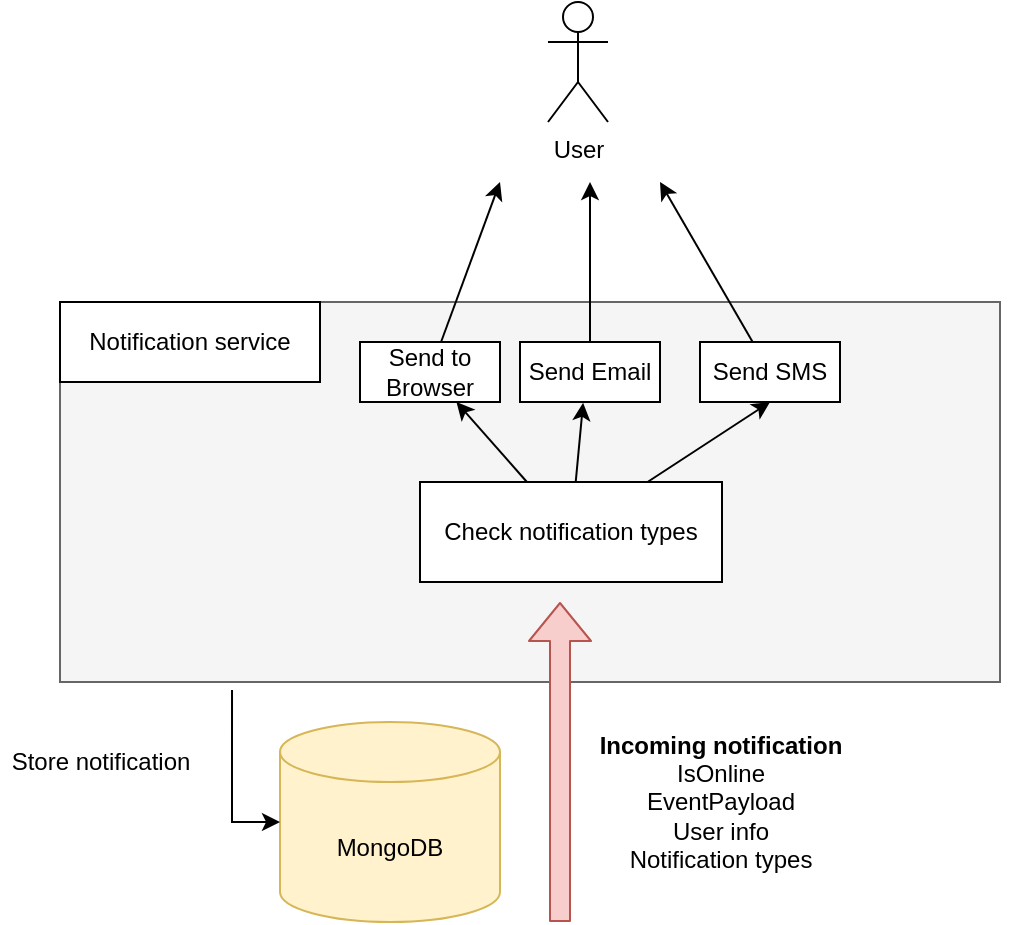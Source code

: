 <mxfile version="14.2.9" type="device"><diagram id="Zi7v53YcCsU7gozKHQD8" name="Page-1"><mxGraphModel dx="1422" dy="762" grid="1" gridSize="10" guides="1" tooltips="1" connect="1" arrows="1" fold="1" page="1" pageScale="1" pageWidth="827" pageHeight="1169" math="0" shadow="0"><root><mxCell id="0"/><mxCell id="1" parent="0"/><mxCell id="T1QmO2f9pOkleFlrJQMa-1" value="MongoDB" style="shape=cylinder3;whiteSpace=wrap;html=1;boundedLbl=1;backgroundOutline=1;size=15;fillColor=#fff2cc;strokeColor=#d6b656;" vertex="1" parent="1"><mxGeometry x="280" y="490" width="110" height="100" as="geometry"/></mxCell><mxCell id="T1QmO2f9pOkleFlrJQMa-9" style="edgeStyle=orthogonalEdgeStyle;rounded=0;orthogonalLoop=1;jettySize=auto;html=1;entryX=0;entryY=0.5;entryDx=0;entryDy=0;entryPerimeter=0;exitX=0.183;exitY=1.021;exitDx=0;exitDy=0;exitPerimeter=0;" edge="1" parent="1" source="T1QmO2f9pOkleFlrJQMa-3" target="T1QmO2f9pOkleFlrJQMa-1"><mxGeometry relative="1" as="geometry"><Array as="points"><mxPoint x="256" y="540"/></Array></mxGeometry></mxCell><mxCell id="T1QmO2f9pOkleFlrJQMa-3" value="" style="rounded=0;whiteSpace=wrap;html=1;fillColor=#f5f5f5;strokeColor=#666666;fontColor=#333333;" vertex="1" parent="1"><mxGeometry x="170" y="280" width="470" height="190" as="geometry"/></mxCell><mxCell id="T1QmO2f9pOkleFlrJQMa-4" value="Notification service" style="rounded=0;whiteSpace=wrap;html=1;" vertex="1" parent="1"><mxGeometry x="170" y="280" width="130" height="40" as="geometry"/></mxCell><mxCell id="T1QmO2f9pOkleFlrJQMa-5" value="" style="shape=flexArrow;endArrow=classic;html=1;fillColor=#f8cecc;strokeColor=#b85450;" edge="1" parent="1"><mxGeometry width="50" height="50" relative="1" as="geometry"><mxPoint x="420" y="590" as="sourcePoint"/><mxPoint x="420" y="430" as="targetPoint"/></mxGeometry></mxCell><mxCell id="T1QmO2f9pOkleFlrJQMa-6" value="&lt;b&gt;Incoming notification&lt;/b&gt;&lt;br&gt;IsOnline&lt;br&gt;EventPayload&lt;br&gt;User info&lt;br&gt;Notification types" style="text;html=1;align=center;verticalAlign=middle;resizable=0;points=[];autosize=1;" vertex="1" parent="1"><mxGeometry x="430" y="490" width="140" height="80" as="geometry"/></mxCell><mxCell id="T1QmO2f9pOkleFlrJQMa-11" value="Store notification" style="text;html=1;align=center;verticalAlign=middle;resizable=0;points=[];autosize=1;" vertex="1" parent="1"><mxGeometry x="140" y="500" width="100" height="20" as="geometry"/></mxCell><mxCell id="T1QmO2f9pOkleFlrJQMa-19" value="" style="edgeStyle=none;rounded=0;orthogonalLoop=1;jettySize=auto;html=1;" edge="1" parent="1" source="T1QmO2f9pOkleFlrJQMa-15" target="T1QmO2f9pOkleFlrJQMa-18"><mxGeometry relative="1" as="geometry"/></mxCell><mxCell id="T1QmO2f9pOkleFlrJQMa-20" style="edgeStyle=none;rounded=0;orthogonalLoop=1;jettySize=auto;html=1;entryX=0.5;entryY=1;entryDx=0;entryDy=0;" edge="1" parent="1" source="T1QmO2f9pOkleFlrJQMa-15" target="T1QmO2f9pOkleFlrJQMa-17"><mxGeometry relative="1" as="geometry"/></mxCell><mxCell id="T1QmO2f9pOkleFlrJQMa-21" style="edgeStyle=none;rounded=0;orthogonalLoop=1;jettySize=auto;html=1;entryX=0.451;entryY=1.013;entryDx=0;entryDy=0;entryPerimeter=0;" edge="1" parent="1" source="T1QmO2f9pOkleFlrJQMa-15" target="T1QmO2f9pOkleFlrJQMa-16"><mxGeometry relative="1" as="geometry"/></mxCell><mxCell id="T1QmO2f9pOkleFlrJQMa-15" value="Check notification types" style="rounded=0;whiteSpace=wrap;html=1;" vertex="1" parent="1"><mxGeometry x="350" y="370" width="151" height="50" as="geometry"/></mxCell><mxCell id="T1QmO2f9pOkleFlrJQMa-25" style="edgeStyle=none;rounded=0;orthogonalLoop=1;jettySize=auto;html=1;" edge="1" parent="1" source="T1QmO2f9pOkleFlrJQMa-16"><mxGeometry relative="1" as="geometry"><mxPoint x="435" y="220" as="targetPoint"/></mxGeometry></mxCell><mxCell id="T1QmO2f9pOkleFlrJQMa-16" value="Send Email" style="rounded=0;whiteSpace=wrap;html=1;" vertex="1" parent="1"><mxGeometry x="400" y="300" width="70" height="30" as="geometry"/></mxCell><mxCell id="T1QmO2f9pOkleFlrJQMa-26" style="edgeStyle=none;rounded=0;orthogonalLoop=1;jettySize=auto;html=1;" edge="1" parent="1" source="T1QmO2f9pOkleFlrJQMa-17"><mxGeometry relative="1" as="geometry"><mxPoint x="470" y="220" as="targetPoint"/></mxGeometry></mxCell><mxCell id="T1QmO2f9pOkleFlrJQMa-17" value="Send SMS" style="rounded=0;whiteSpace=wrap;html=1;" vertex="1" parent="1"><mxGeometry x="490" y="300" width="70" height="30" as="geometry"/></mxCell><mxCell id="T1QmO2f9pOkleFlrJQMa-24" style="edgeStyle=none;rounded=0;orthogonalLoop=1;jettySize=auto;html=1;" edge="1" parent="1" source="T1QmO2f9pOkleFlrJQMa-18"><mxGeometry relative="1" as="geometry"><mxPoint x="390" y="220" as="targetPoint"/></mxGeometry></mxCell><mxCell id="T1QmO2f9pOkleFlrJQMa-18" value="Send to Browser" style="rounded=0;whiteSpace=wrap;html=1;" vertex="1" parent="1"><mxGeometry x="320" y="300" width="70" height="30" as="geometry"/></mxCell><mxCell id="T1QmO2f9pOkleFlrJQMa-22" style="edgeStyle=none;rounded=0;orthogonalLoop=1;jettySize=auto;html=1;exitX=1;exitY=0.5;exitDx=0;exitDy=0;" edge="1" parent="1" source="T1QmO2f9pOkleFlrJQMa-3" target="T1QmO2f9pOkleFlrJQMa-3"><mxGeometry relative="1" as="geometry"/></mxCell><mxCell id="T1QmO2f9pOkleFlrJQMa-23" style="edgeStyle=none;rounded=0;orthogonalLoop=1;jettySize=auto;html=1;exitX=0.25;exitY=1;exitDx=0;exitDy=0;" edge="1" parent="1" source="T1QmO2f9pOkleFlrJQMa-3" target="T1QmO2f9pOkleFlrJQMa-3"><mxGeometry relative="1" as="geometry"/></mxCell><mxCell id="T1QmO2f9pOkleFlrJQMa-27" value="User" style="shape=umlActor;verticalLabelPosition=bottom;verticalAlign=top;html=1;outlineConnect=0;" vertex="1" parent="1"><mxGeometry x="414" y="130" width="30" height="60" as="geometry"/></mxCell></root></mxGraphModel></diagram></mxfile>